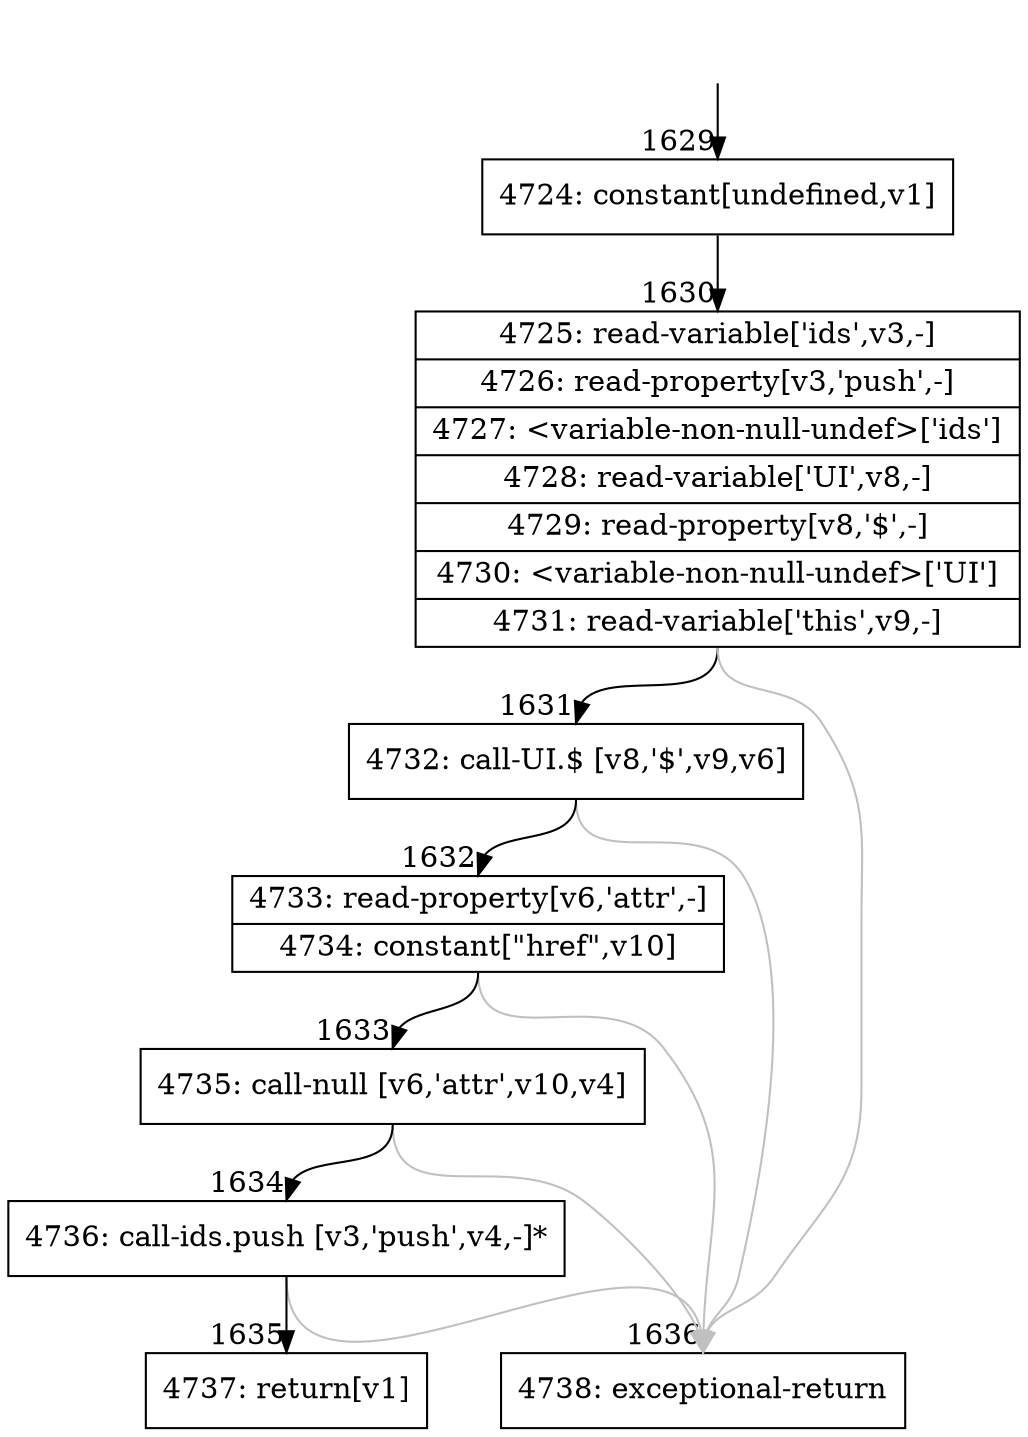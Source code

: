 digraph {
rankdir="TD"
BB_entry131[shape=none,label=""];
BB_entry131 -> BB1629 [tailport=s, headport=n, headlabel="    1629"]
BB1629 [shape=record label="{4724: constant[undefined,v1]}" ] 
BB1629 -> BB1630 [tailport=s, headport=n, headlabel="      1630"]
BB1630 [shape=record label="{4725: read-variable['ids',v3,-]|4726: read-property[v3,'push',-]|4727: \<variable-non-null-undef\>['ids']|4728: read-variable['UI',v8,-]|4729: read-property[v8,'$',-]|4730: \<variable-non-null-undef\>['UI']|4731: read-variable['this',v9,-]}" ] 
BB1630 -> BB1631 [tailport=s, headport=n, headlabel="      1631"]
BB1630 -> BB1636 [tailport=s, headport=n, color=gray, headlabel="      1636"]
BB1631 [shape=record label="{4732: call-UI.$ [v8,'$',v9,v6]}" ] 
BB1631 -> BB1632 [tailport=s, headport=n, headlabel="      1632"]
BB1631 -> BB1636 [tailport=s, headport=n, color=gray]
BB1632 [shape=record label="{4733: read-property[v6,'attr',-]|4734: constant[\"href\",v10]}" ] 
BB1632 -> BB1633 [tailport=s, headport=n, headlabel="      1633"]
BB1632 -> BB1636 [tailport=s, headport=n, color=gray]
BB1633 [shape=record label="{4735: call-null [v6,'attr',v10,v4]}" ] 
BB1633 -> BB1634 [tailport=s, headport=n, headlabel="      1634"]
BB1633 -> BB1636 [tailport=s, headport=n, color=gray]
BB1634 [shape=record label="{4736: call-ids.push [v3,'push',v4,-]*}" ] 
BB1634 -> BB1635 [tailport=s, headport=n, headlabel="      1635"]
BB1634 -> BB1636 [tailport=s, headport=n, color=gray]
BB1635 [shape=record label="{4737: return[v1]}" ] 
BB1636 [shape=record label="{4738: exceptional-return}" ] 
//#$~ 1260
}
